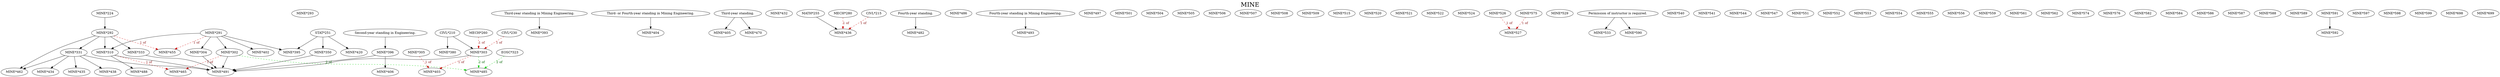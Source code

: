digraph MINE {
labelloc = "t";
label = "MINE"
fontsize = 27;
"MINE*224"
"MINE*291"
"MINE*224" -> "MINE*292" [style=solid]
"MINE*293"
"MINE*291" -> "MINE*302" [style=solid]
"CIVL*210" -> "MINE*303" [style=solid]
"MECH*260" -> "MINE*303" [style=dashed] [label="1 of", fontcolor=firebrick4] [color=red3]
"CIVL*230" -> "MINE*303" [style=dashed] [label="1 of", fontcolor=firebrick4] [color=red3]
"MINE*291" -> "MINE*304" [style=solid]
"MINE*291" -> "MINE*310"
"MINE*292" -> "MINE*310"
"MINE*292" -> "MINE*331" [style=solid]
"MINE*292" -> "MINE*333" [style=solid]
"STAT*251" -> "MINE*350" [style=solid]
"CIVL*210" -> "MINE*380" [style=solid]
"Third-year standing in Mining Engineering." -> "MINE*393" [style=solid]
"MINE*291" -> "MINE*395"
"STAT*251" -> "MINE*395"
"Second-year standing in Engineering." -> "MINE*396" [style=solid]
"MINE*291" -> "MINE*402" [style=solid]
"MINE*303" -> "MINE*403" [style=dashed] [label="1 of", fontcolor=firebrick4] [color=red3]
"MINE*305" -> "MINE*403" [style=dashed] [label="1 of", fontcolor=firebrick4] [color=red3]
"Third- or Fourth-year standing in Mining Engineering." -> "MINE*404" [style=solid]
"Third-year standing." -> "MINE*405" [style=solid]
"MINE*396" -> "MINE*406" [style=solid]
"STAT*251" -> "MINE*420" [style=solid]
"MINE*432"
"MINE*331" -> "MINE*434" [style=solid]
"MINE*331" -> "MINE*435" [style=solid]
"MATH*255" -> "MINE*436" [style=solid]
"MECH*280" -> "MINE*436" [style=dashed] [label="1 of", fontcolor=firebrick4] [color=red3]
"CIVL*215" -> "MINE*436" [style=dashed] [label="1 of", fontcolor=firebrick4] [color=red3]
"MINE*331" -> "MINE*438" [style=solid]
"MINE*291" -> "MINE*455" [style=dashed] [label="1 of", fontcolor=firebrick4] [color=red3]
"MINE*292" -> "MINE*455" [style=dashed] [label="1 of", fontcolor=firebrick4] [color=red3]
"MINE*292" -> "MINE*462"
"MINE*331" -> "MINE*462"
"MINE*302" -> "MINE*465" [style=dashed] [label="1 of", fontcolor=firebrick4] [color=red3]
"MINE*310" -> "MINE*465" [style=dashed] [label="1 of", fontcolor=firebrick4] [color=red3]
"Third-year standing." -> "MINE*470" [style=solid]
"Fourth-year standing." -> "MINE*482" [style=solid]
"MINE*302" -> "MINE*485" [style=dashed] [label="2 of", fontcolor=darkgreen] [color=green3]
"MINE*303" -> "MINE*485" [style=dashed] [label="2 of", fontcolor=darkgreen] [color=green3]
"EOSC*323" -> "MINE*485" [style=dashed] [label="2 of", fontcolor=darkgreen] [color=green3]
"MINE*486"
"MINE*310" -> "MINE*488" [style=solid]
"MINE*302" -> "MINE*491"
"MINE*303" -> "MINE*491"
"MINE*304" -> "MINE*491"
"MINE*310" -> "MINE*491"
"MINE*331" -> "MINE*491"
"MINE*333" -> "MINE*491"
"MINE*350" -> "MINE*491"
"MINE*396" -> "MINE*491"
"Fourth-year standing in Mining Engineering." -> "MINE*493" [style=solid]
"MINE*497"
"MINE*501"
"MINE*504"
"MINE*505"
"MINE*506"
"MINE*507"
"MINE*508"
"MINE*509"
"MINE*515"
"MINE*520"
"MINE*521"
"MINE*522"
"MINE*524"
"MINE*526"
"MINE*526" -> "MINE*527" [style=dashed] [label="1 of", fontcolor=firebrick4] [color=red3]
"MINE*575" -> "MINE*527" [style=dashed] [label="1 of", fontcolor=firebrick4] [color=red3]
"MINE*529"
"Permission of instructor is required." -> "MINE*533" [style=solid]
"MINE*540"
"MINE*541"
"MINE*544"
"MINE*547"
"MINE*551"
"MINE*552"
"MINE*553"
"MINE*554"
"MINE*555"
"MINE*556"
"MINE*559"
"MINE*561"
"MINE*562"
"MINE*574"
"MINE*576"
"MINE*582"
"MINE*584"
"MINE*586"
"MINE*587"
"MINE*588"
"MINE*589"
"Permission of instructor is required." -> "MINE*590" [style=solid]
"MINE*591"
"MINE*591" -> "MINE*592" [style=solid]
"MINE*597"
"MINE*598"
"MINE*599"
"MINE*698"
"MINE*699"
}
